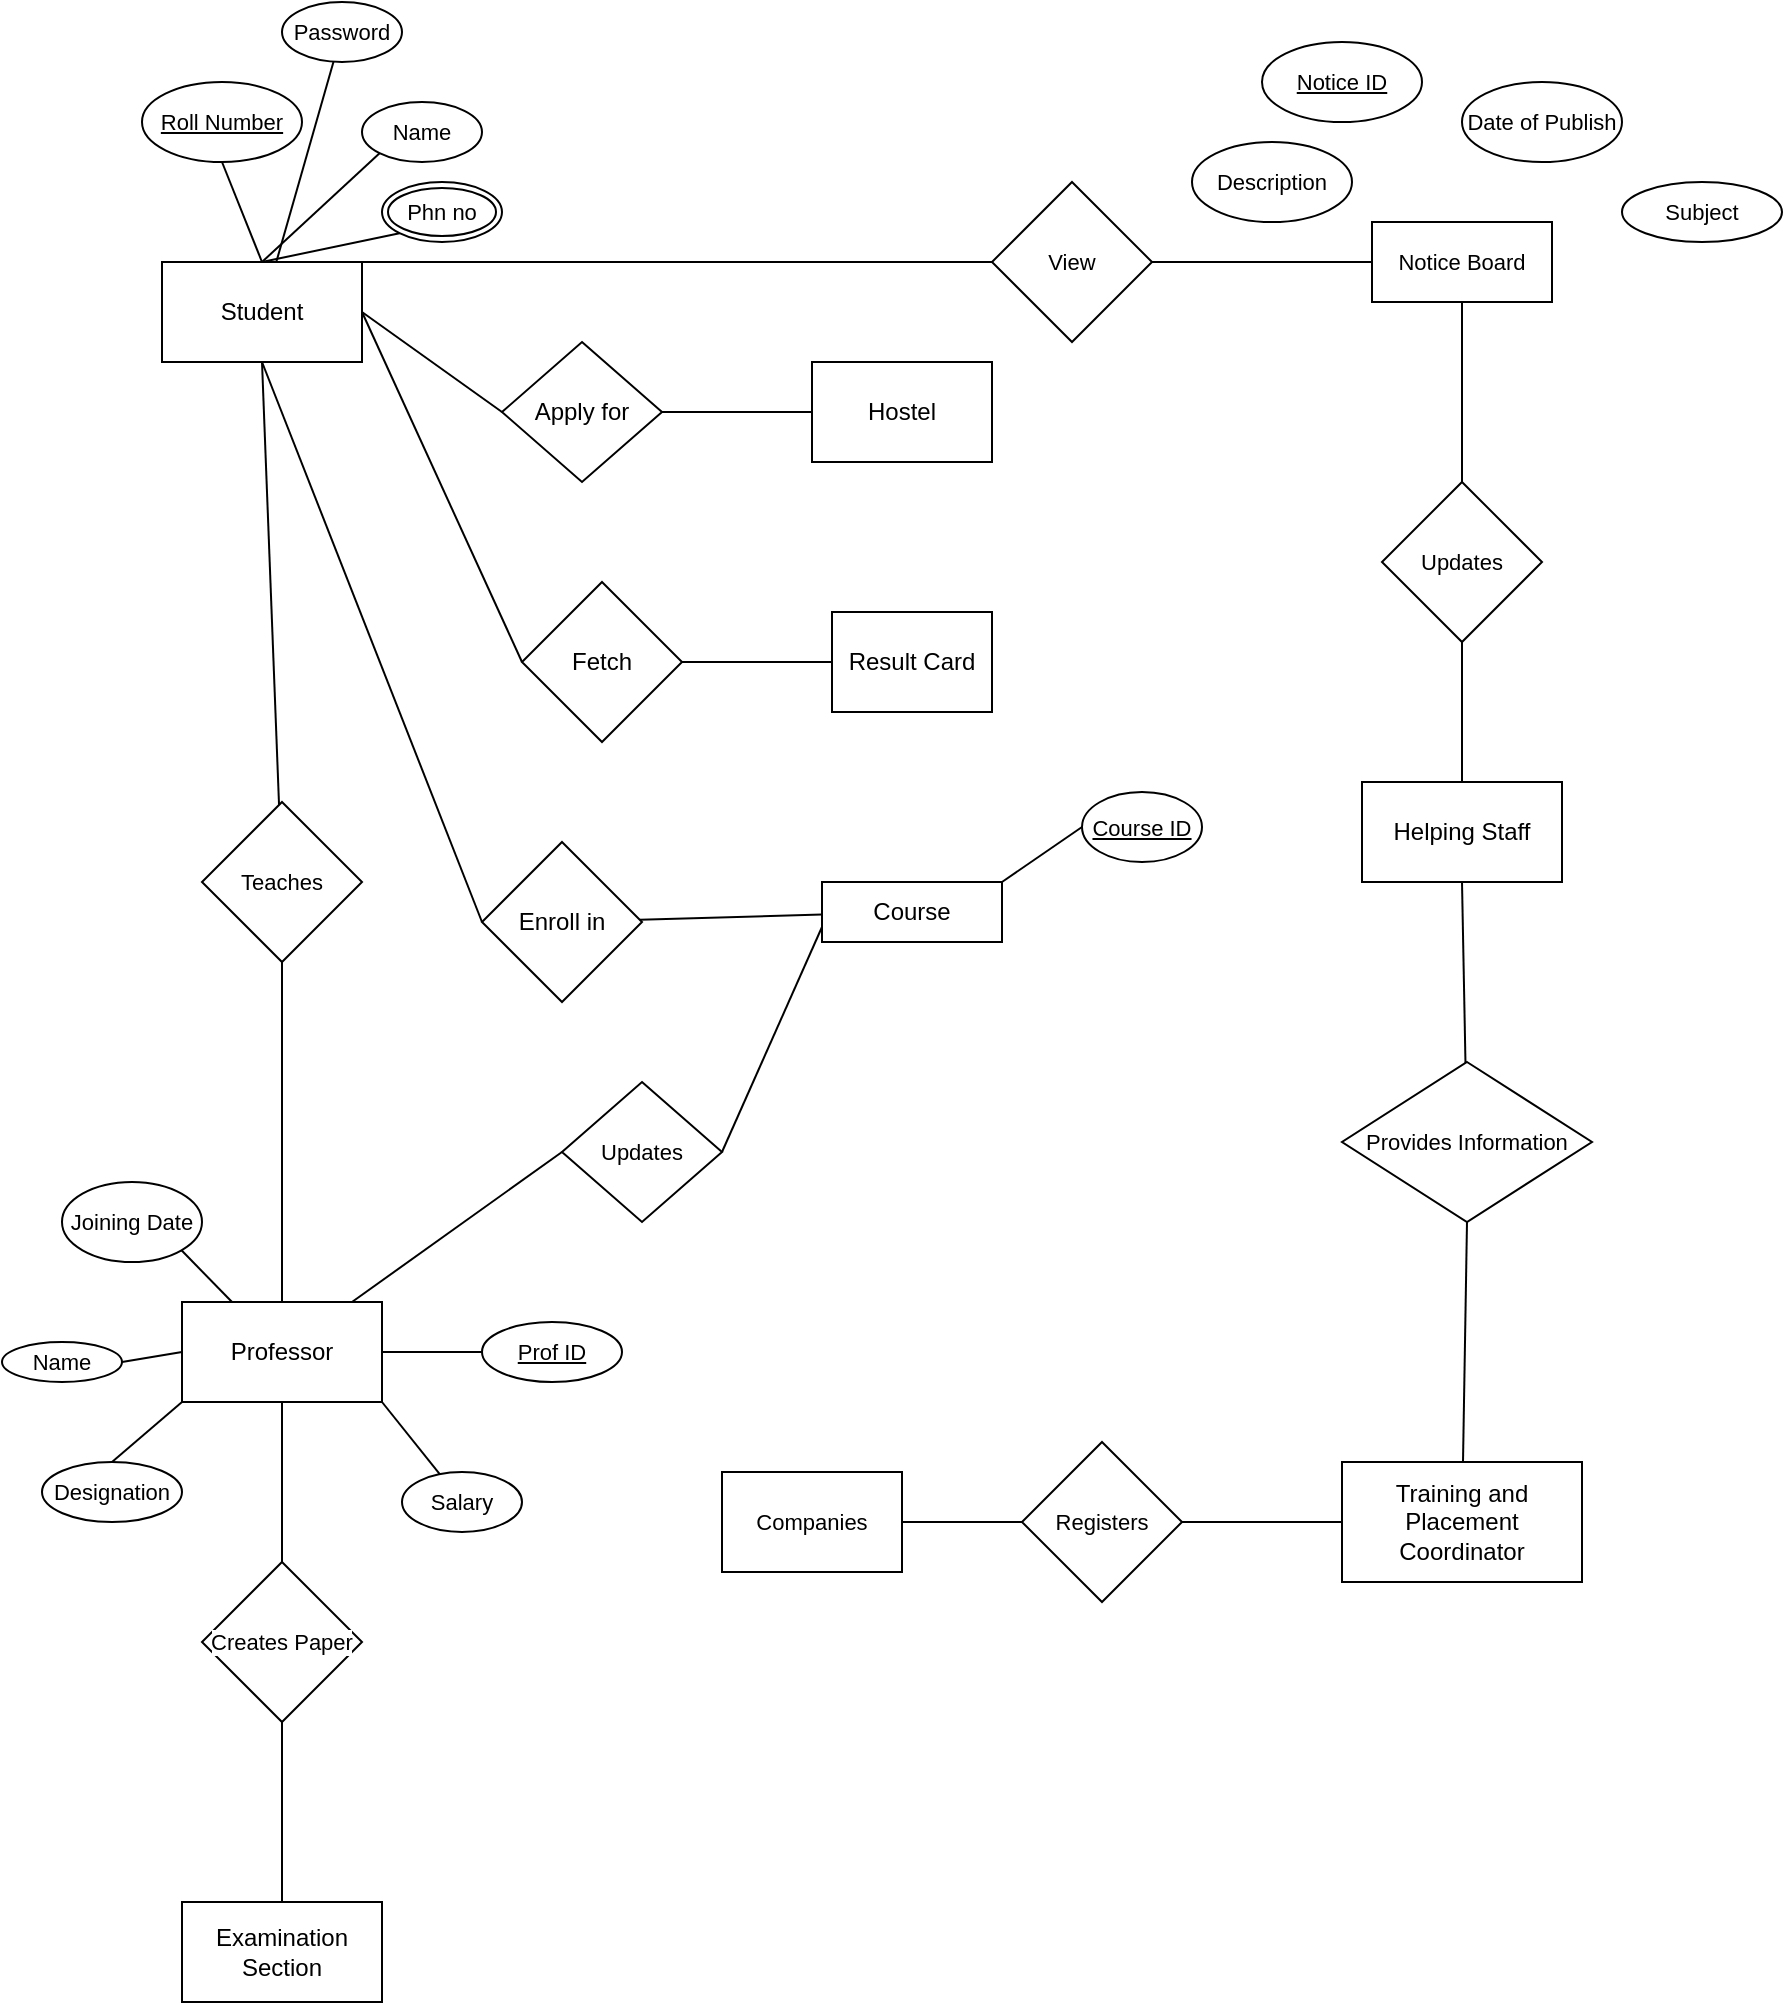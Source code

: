 <mxfile version="24.2.1" type="github">
  <diagram id="R2lEEEUBdFMjLlhIrx00" name="Page-1">
    <mxGraphModel dx="2350" dy="1994" grid="1" gridSize="10" guides="1" tooltips="1" connect="1" arrows="1" fold="1" page="1" pageScale="1" pageWidth="850" pageHeight="1100" math="0" shadow="0" extFonts="Permanent Marker^https://fonts.googleapis.com/css?family=Permanent+Marker">
      <root>
        <mxCell id="0" />
        <mxCell id="1" parent="0" />
        <mxCell id="8Gjf8t7oj8j_AWwgMj1q-14" style="rounded=0;orthogonalLoop=1;jettySize=auto;html=1;exitX=1;exitY=0.5;exitDx=0;exitDy=0;entryX=0;entryY=0.5;entryDx=0;entryDy=0;endArrow=none;endFill=0;" edge="1" parent="1" source="8Gjf8t7oj8j_AWwgMj1q-1" target="8Gjf8t7oj8j_AWwgMj1q-9">
          <mxGeometry relative="1" as="geometry" />
        </mxCell>
        <mxCell id="8Gjf8t7oj8j_AWwgMj1q-16" style="edgeStyle=none;rounded=0;orthogonalLoop=1;jettySize=auto;html=1;exitX=1;exitY=0.5;exitDx=0;exitDy=0;entryX=0;entryY=0.5;entryDx=0;entryDy=0;strokeColor=default;align=center;verticalAlign=middle;fontFamily=Helvetica;fontSize=11;fontColor=default;labelBackgroundColor=default;endArrow=none;endFill=0;" edge="1" parent="1" source="8Gjf8t7oj8j_AWwgMj1q-1" target="8Gjf8t7oj8j_AWwgMj1q-12">
          <mxGeometry relative="1" as="geometry" />
        </mxCell>
        <mxCell id="8Gjf8t7oj8j_AWwgMj1q-18" style="edgeStyle=none;rounded=0;orthogonalLoop=1;jettySize=auto;html=1;exitX=0.5;exitY=1;exitDx=0;exitDy=0;strokeColor=default;align=center;verticalAlign=middle;fontFamily=Helvetica;fontSize=11;fontColor=default;labelBackgroundColor=default;endArrow=none;endFill=0;entryX=0;entryY=0.5;entryDx=0;entryDy=0;" edge="1" parent="1" source="8Gjf8t7oj8j_AWwgMj1q-1" target="8Gjf8t7oj8j_AWwgMj1q-13">
          <mxGeometry relative="1" as="geometry" />
        </mxCell>
        <mxCell id="8Gjf8t7oj8j_AWwgMj1q-52" value="" style="edgeStyle=none;rounded=0;orthogonalLoop=1;jettySize=auto;html=1;strokeColor=default;align=center;verticalAlign=middle;fontFamily=Helvetica;fontSize=11;fontColor=default;labelBackgroundColor=default;endArrow=none;endFill=0;" edge="1" parent="1" source="8Gjf8t7oj8j_AWwgMj1q-1" target="8Gjf8t7oj8j_AWwgMj1q-47">
          <mxGeometry relative="1" as="geometry" />
        </mxCell>
        <mxCell id="8Gjf8t7oj8j_AWwgMj1q-1" value="Student" style="rounded=0;whiteSpace=wrap;html=1;" vertex="1" parent="1">
          <mxGeometry x="30" y="30" width="100" height="50" as="geometry" />
        </mxCell>
        <mxCell id="8Gjf8t7oj8j_AWwgMj1q-21" value="" style="edgeStyle=none;rounded=0;orthogonalLoop=1;jettySize=auto;html=1;strokeColor=default;align=center;verticalAlign=middle;fontFamily=Helvetica;fontSize=11;fontColor=default;labelBackgroundColor=default;endArrow=none;endFill=0;" edge="1" parent="1" source="8Gjf8t7oj8j_AWwgMj1q-2" target="8Gjf8t7oj8j_AWwgMj1q-20">
          <mxGeometry relative="1" as="geometry" />
        </mxCell>
        <mxCell id="8Gjf8t7oj8j_AWwgMj1q-24" style="edgeStyle=none;rounded=0;orthogonalLoop=1;jettySize=auto;html=1;entryX=0;entryY=0.5;entryDx=0;entryDy=0;strokeColor=default;align=center;verticalAlign=middle;fontFamily=Helvetica;fontSize=11;fontColor=default;labelBackgroundColor=default;endArrow=none;endFill=0;" edge="1" parent="1" source="8Gjf8t7oj8j_AWwgMj1q-2" target="8Gjf8t7oj8j_AWwgMj1q-23">
          <mxGeometry relative="1" as="geometry" />
        </mxCell>
        <mxCell id="8Gjf8t7oj8j_AWwgMj1q-38" style="edgeStyle=none;rounded=0;orthogonalLoop=1;jettySize=auto;html=1;exitX=0.5;exitY=1;exitDx=0;exitDy=0;entryX=0.5;entryY=0;entryDx=0;entryDy=0;strokeColor=default;align=center;verticalAlign=middle;fontFamily=Helvetica;fontSize=11;fontColor=default;labelBackgroundColor=default;endArrow=none;endFill=0;" edge="1" parent="1" source="8Gjf8t7oj8j_AWwgMj1q-2" target="8Gjf8t7oj8j_AWwgMj1q-28">
          <mxGeometry relative="1" as="geometry" />
        </mxCell>
        <mxCell id="8Gjf8t7oj8j_AWwgMj1q-67" style="edgeStyle=none;rounded=0;orthogonalLoop=1;jettySize=auto;html=1;exitX=1;exitY=1;exitDx=0;exitDy=0;strokeColor=default;align=center;verticalAlign=middle;fontFamily=Helvetica;fontSize=11;fontColor=default;labelBackgroundColor=default;endArrow=none;endFill=0;" edge="1" parent="1" source="8Gjf8t7oj8j_AWwgMj1q-2" target="8Gjf8t7oj8j_AWwgMj1q-63">
          <mxGeometry relative="1" as="geometry" />
        </mxCell>
        <mxCell id="8Gjf8t7oj8j_AWwgMj1q-68" style="edgeStyle=none;rounded=0;orthogonalLoop=1;jettySize=auto;html=1;exitX=0;exitY=1;exitDx=0;exitDy=0;entryX=0.5;entryY=0;entryDx=0;entryDy=0;strokeColor=default;align=center;verticalAlign=middle;fontFamily=Helvetica;fontSize=11;fontColor=default;labelBackgroundColor=default;endArrow=none;endFill=0;" edge="1" parent="1" source="8Gjf8t7oj8j_AWwgMj1q-2" target="8Gjf8t7oj8j_AWwgMj1q-64">
          <mxGeometry relative="1" as="geometry" />
        </mxCell>
        <mxCell id="8Gjf8t7oj8j_AWwgMj1q-69" style="edgeStyle=none;rounded=0;orthogonalLoop=1;jettySize=auto;html=1;exitX=0;exitY=0.5;exitDx=0;exitDy=0;entryX=1;entryY=0.5;entryDx=0;entryDy=0;strokeColor=default;align=center;verticalAlign=middle;fontFamily=Helvetica;fontSize=11;fontColor=default;labelBackgroundColor=default;endArrow=none;endFill=0;" edge="1" parent="1" source="8Gjf8t7oj8j_AWwgMj1q-2" target="8Gjf8t7oj8j_AWwgMj1q-62">
          <mxGeometry relative="1" as="geometry" />
        </mxCell>
        <mxCell id="8Gjf8t7oj8j_AWwgMj1q-2" value="Professor&lt;span style=&quot;color: rgba(0, 0, 0, 0); font-family: monospace; font-size: 0px; text-align: start; text-wrap: nowrap;&quot;&gt;%3CmxGraphModel%3E%3Croot%3E%3CmxCell%20id%3D%220%22%2F%3E%3CmxCell%20id%3D%221%22%20parent%3D%220%22%2F%3E%3CmxCell%20id%3D%222%22%20value%3D%22Student%22%20style%3D%22rounded%3D0%3BwhiteSpace%3Dwrap%3Bhtml%3D1%3B%22%20vertex%3D%221%22%20parent%3D%221%22%3E%3CmxGeometry%20x%3D%22150%22%20y%3D%2290%22%20width%3D%22100%22%20height%3D%2250%22%20as%3D%22geometry%22%2F%3E%3C%2FmxCell%3E%3C%2Froot%3E%3C%2FmxGraphModel%3E&lt;/span&gt;" style="rounded=0;whiteSpace=wrap;html=1;" vertex="1" parent="1">
          <mxGeometry x="40" y="550" width="100" height="50" as="geometry" />
        </mxCell>
        <mxCell id="8Gjf8t7oj8j_AWwgMj1q-3" value="Examination Section" style="rounded=0;whiteSpace=wrap;html=1;" vertex="1" parent="1">
          <mxGeometry x="40" y="850" width="100" height="50" as="geometry" />
        </mxCell>
        <mxCell id="8Gjf8t7oj8j_AWwgMj1q-33" value="" style="edgeStyle=none;rounded=0;orthogonalLoop=1;jettySize=auto;html=1;strokeColor=default;align=center;verticalAlign=middle;fontFamily=Helvetica;fontSize=11;fontColor=default;labelBackgroundColor=default;endArrow=none;endFill=0;" edge="1" parent="1" source="8Gjf8t7oj8j_AWwgMj1q-5" target="8Gjf8t7oj8j_AWwgMj1q-32">
          <mxGeometry relative="1" as="geometry" />
        </mxCell>
        <mxCell id="8Gjf8t7oj8j_AWwgMj1q-5" value="Helping Staff" style="rounded=0;whiteSpace=wrap;html=1;" vertex="1" parent="1">
          <mxGeometry x="630" y="290" width="100" height="50" as="geometry" />
        </mxCell>
        <mxCell id="8Gjf8t7oj8j_AWwgMj1q-72" style="edgeStyle=none;rounded=0;orthogonalLoop=1;jettySize=auto;html=1;exitX=1;exitY=0;exitDx=0;exitDy=0;entryX=0;entryY=0.5;entryDx=0;entryDy=0;strokeColor=default;align=center;verticalAlign=middle;fontFamily=Helvetica;fontSize=11;fontColor=default;labelBackgroundColor=default;endArrow=none;endFill=0;" edge="1" parent="1" source="8Gjf8t7oj8j_AWwgMj1q-6" target="8Gjf8t7oj8j_AWwgMj1q-71">
          <mxGeometry relative="1" as="geometry" />
        </mxCell>
        <mxCell id="8Gjf8t7oj8j_AWwgMj1q-6" value="Course" style="rounded=0;whiteSpace=wrap;html=1;" vertex="1" parent="1">
          <mxGeometry x="360" y="340" width="90" height="30" as="geometry" />
        </mxCell>
        <mxCell id="8Gjf8t7oj8j_AWwgMj1q-7" value="Result Card" style="rounded=0;whiteSpace=wrap;html=1;" vertex="1" parent="1">
          <mxGeometry x="365" y="205" width="80" height="50" as="geometry" />
        </mxCell>
        <mxCell id="8Gjf8t7oj8j_AWwgMj1q-8" value="Hostel" style="rounded=0;whiteSpace=wrap;html=1;" vertex="1" parent="1">
          <mxGeometry x="355" y="80" width="90" height="50" as="geometry" />
        </mxCell>
        <mxCell id="8Gjf8t7oj8j_AWwgMj1q-15" style="edgeStyle=none;rounded=0;orthogonalLoop=1;jettySize=auto;html=1;exitX=1;exitY=0.5;exitDx=0;exitDy=0;entryX=0;entryY=0.5;entryDx=0;entryDy=0;strokeColor=default;align=center;verticalAlign=middle;fontFamily=Helvetica;fontSize=11;fontColor=default;labelBackgroundColor=default;endArrow=none;endFill=0;" edge="1" parent="1" source="8Gjf8t7oj8j_AWwgMj1q-9" target="8Gjf8t7oj8j_AWwgMj1q-8">
          <mxGeometry relative="1" as="geometry" />
        </mxCell>
        <mxCell id="8Gjf8t7oj8j_AWwgMj1q-9" value="Apply for" style="rhombus;whiteSpace=wrap;html=1;" vertex="1" parent="1">
          <mxGeometry x="200" y="70" width="80" height="70" as="geometry" />
        </mxCell>
        <mxCell id="8Gjf8t7oj8j_AWwgMj1q-29" style="edgeStyle=none;rounded=0;orthogonalLoop=1;jettySize=auto;html=1;exitX=0;exitY=0.5;exitDx=0;exitDy=0;strokeColor=default;align=center;verticalAlign=middle;fontFamily=Helvetica;fontSize=11;fontColor=default;labelBackgroundColor=default;endArrow=none;endFill=0;" edge="1" parent="1" source="8Gjf8t7oj8j_AWwgMj1q-10" target="8Gjf8t7oj8j_AWwgMj1q-27">
          <mxGeometry relative="1" as="geometry" />
        </mxCell>
        <mxCell id="8Gjf8t7oj8j_AWwgMj1q-36" style="edgeStyle=none;rounded=0;orthogonalLoop=1;jettySize=auto;html=1;entryX=0.5;entryY=1;entryDx=0;entryDy=0;strokeColor=default;align=center;verticalAlign=middle;fontFamily=Helvetica;fontSize=11;fontColor=default;labelBackgroundColor=default;endArrow=none;endFill=0;" edge="1" parent="1" source="8Gjf8t7oj8j_AWwgMj1q-10" target="8Gjf8t7oj8j_AWwgMj1q-35">
          <mxGeometry relative="1" as="geometry" />
        </mxCell>
        <mxCell id="8Gjf8t7oj8j_AWwgMj1q-10" value="Training and Placement Coordinator" style="rounded=0;whiteSpace=wrap;html=1;" vertex="1" parent="1">
          <mxGeometry x="620" y="630" width="120" height="60" as="geometry" />
        </mxCell>
        <mxCell id="8Gjf8t7oj8j_AWwgMj1q-17" style="edgeStyle=none;rounded=0;orthogonalLoop=1;jettySize=auto;html=1;exitX=1;exitY=0.5;exitDx=0;exitDy=0;strokeColor=default;align=center;verticalAlign=middle;fontFamily=Helvetica;fontSize=11;fontColor=default;labelBackgroundColor=default;endArrow=none;endFill=0;" edge="1" parent="1" source="8Gjf8t7oj8j_AWwgMj1q-12" target="8Gjf8t7oj8j_AWwgMj1q-7">
          <mxGeometry relative="1" as="geometry" />
        </mxCell>
        <mxCell id="8Gjf8t7oj8j_AWwgMj1q-12" value="Fetch" style="rhombus;whiteSpace=wrap;html=1;" vertex="1" parent="1">
          <mxGeometry x="210" y="190" width="80" height="80" as="geometry" />
        </mxCell>
        <mxCell id="8Gjf8t7oj8j_AWwgMj1q-19" value="" style="edgeStyle=none;rounded=0;orthogonalLoop=1;jettySize=auto;html=1;strokeColor=default;align=center;verticalAlign=middle;fontFamily=Helvetica;fontSize=11;fontColor=default;labelBackgroundColor=default;endArrow=none;endFill=0;" edge="1" parent="1" source="8Gjf8t7oj8j_AWwgMj1q-13" target="8Gjf8t7oj8j_AWwgMj1q-6">
          <mxGeometry relative="1" as="geometry" />
        </mxCell>
        <mxCell id="8Gjf8t7oj8j_AWwgMj1q-13" value="Enroll in" style="rhombus;whiteSpace=wrap;html=1;" vertex="1" parent="1">
          <mxGeometry x="190" y="320" width="80" height="80" as="geometry" />
        </mxCell>
        <mxCell id="8Gjf8t7oj8j_AWwgMj1q-22" style="edgeStyle=none;rounded=0;orthogonalLoop=1;jettySize=auto;html=1;strokeColor=default;align=center;verticalAlign=middle;fontFamily=Helvetica;fontSize=11;fontColor=default;labelBackgroundColor=default;endArrow=none;endFill=0;entryX=0.5;entryY=1;entryDx=0;entryDy=0;" edge="1" parent="1" source="8Gjf8t7oj8j_AWwgMj1q-20" target="8Gjf8t7oj8j_AWwgMj1q-1">
          <mxGeometry relative="1" as="geometry">
            <mxPoint x="90" y="270" as="targetPoint" />
          </mxGeometry>
        </mxCell>
        <mxCell id="8Gjf8t7oj8j_AWwgMj1q-20" value="Teaches" style="rhombus;whiteSpace=wrap;html=1;fontFamily=Helvetica;fontSize=11;fontColor=default;labelBackgroundColor=default;" vertex="1" parent="1">
          <mxGeometry x="50" y="300" width="80" height="80" as="geometry" />
        </mxCell>
        <mxCell id="8Gjf8t7oj8j_AWwgMj1q-25" style="edgeStyle=none;rounded=0;orthogonalLoop=1;jettySize=auto;html=1;exitX=1;exitY=0.5;exitDx=0;exitDy=0;entryX=0;entryY=0.75;entryDx=0;entryDy=0;strokeColor=default;align=center;verticalAlign=middle;fontFamily=Helvetica;fontSize=11;fontColor=default;labelBackgroundColor=default;endArrow=none;endFill=0;" edge="1" parent="1" source="8Gjf8t7oj8j_AWwgMj1q-23" target="8Gjf8t7oj8j_AWwgMj1q-6">
          <mxGeometry relative="1" as="geometry" />
        </mxCell>
        <mxCell id="8Gjf8t7oj8j_AWwgMj1q-23" value="Updates" style="rhombus;whiteSpace=wrap;html=1;fontFamily=Helvetica;fontSize=11;fontColor=default;labelBackgroundColor=default;" vertex="1" parent="1">
          <mxGeometry x="230" y="440" width="80" height="70" as="geometry" />
        </mxCell>
        <mxCell id="8Gjf8t7oj8j_AWwgMj1q-26" value="Companies" style="rounded=0;whiteSpace=wrap;html=1;fontFamily=Helvetica;fontSize=11;fontColor=default;labelBackgroundColor=default;" vertex="1" parent="1">
          <mxGeometry x="310" y="635" width="90" height="50" as="geometry" />
        </mxCell>
        <mxCell id="8Gjf8t7oj8j_AWwgMj1q-30" value="" style="edgeStyle=none;rounded=0;orthogonalLoop=1;jettySize=auto;html=1;strokeColor=default;align=center;verticalAlign=middle;fontFamily=Helvetica;fontSize=11;fontColor=default;labelBackgroundColor=default;endArrow=none;endFill=0;" edge="1" parent="1" source="8Gjf8t7oj8j_AWwgMj1q-27" target="8Gjf8t7oj8j_AWwgMj1q-26">
          <mxGeometry relative="1" as="geometry" />
        </mxCell>
        <mxCell id="8Gjf8t7oj8j_AWwgMj1q-27" value="Registers" style="rhombus;whiteSpace=wrap;html=1;fontFamily=Helvetica;fontSize=11;fontColor=default;labelBackgroundColor=default;" vertex="1" parent="1">
          <mxGeometry x="460" y="620" width="80" height="80" as="geometry" />
        </mxCell>
        <mxCell id="8Gjf8t7oj8j_AWwgMj1q-39" value="" style="edgeStyle=none;rounded=0;orthogonalLoop=1;jettySize=auto;html=1;strokeColor=default;align=center;verticalAlign=middle;fontFamily=Helvetica;fontSize=11;fontColor=default;labelBackgroundColor=default;endArrow=none;endFill=0;" edge="1" parent="1" source="8Gjf8t7oj8j_AWwgMj1q-28" target="8Gjf8t7oj8j_AWwgMj1q-3">
          <mxGeometry relative="1" as="geometry" />
        </mxCell>
        <mxCell id="8Gjf8t7oj8j_AWwgMj1q-28" value="Creates Paper" style="rhombus;whiteSpace=wrap;html=1;fontFamily=Helvetica;fontSize=11;fontColor=default;labelBackgroundColor=default;" vertex="1" parent="1">
          <mxGeometry x="50" y="680" width="80" height="80" as="geometry" />
        </mxCell>
        <mxCell id="8Gjf8t7oj8j_AWwgMj1q-41" value="" style="edgeStyle=none;rounded=0;orthogonalLoop=1;jettySize=auto;html=1;strokeColor=default;align=center;verticalAlign=middle;fontFamily=Helvetica;fontSize=11;fontColor=default;labelBackgroundColor=default;endArrow=none;endFill=0;" edge="1" parent="1" source="8Gjf8t7oj8j_AWwgMj1q-31" target="8Gjf8t7oj8j_AWwgMj1q-40">
          <mxGeometry relative="1" as="geometry" />
        </mxCell>
        <mxCell id="8Gjf8t7oj8j_AWwgMj1q-31" value="Notice Board" style="rounded=0;whiteSpace=wrap;html=1;fontFamily=Helvetica;fontSize=11;fontColor=default;labelBackgroundColor=default;" vertex="1" parent="1">
          <mxGeometry x="635" y="10" width="90" height="40" as="geometry" />
        </mxCell>
        <mxCell id="8Gjf8t7oj8j_AWwgMj1q-34" value="" style="edgeStyle=none;rounded=0;orthogonalLoop=1;jettySize=auto;html=1;strokeColor=default;align=center;verticalAlign=middle;fontFamily=Helvetica;fontSize=11;fontColor=default;labelBackgroundColor=default;endArrow=none;endFill=0;" edge="1" parent="1" source="8Gjf8t7oj8j_AWwgMj1q-32" target="8Gjf8t7oj8j_AWwgMj1q-31">
          <mxGeometry relative="1" as="geometry" />
        </mxCell>
        <mxCell id="8Gjf8t7oj8j_AWwgMj1q-32" value="Updates" style="rhombus;whiteSpace=wrap;html=1;fontFamily=Helvetica;fontSize=11;fontColor=default;labelBackgroundColor=default;" vertex="1" parent="1">
          <mxGeometry x="640" y="140" width="80" height="80" as="geometry" />
        </mxCell>
        <mxCell id="8Gjf8t7oj8j_AWwgMj1q-37" style="edgeStyle=none;rounded=0;orthogonalLoop=1;jettySize=auto;html=1;entryX=0.5;entryY=1;entryDx=0;entryDy=0;strokeColor=default;align=center;verticalAlign=middle;fontFamily=Helvetica;fontSize=11;fontColor=default;labelBackgroundColor=default;endArrow=none;endFill=0;" edge="1" parent="1" source="8Gjf8t7oj8j_AWwgMj1q-35" target="8Gjf8t7oj8j_AWwgMj1q-5">
          <mxGeometry relative="1" as="geometry" />
        </mxCell>
        <mxCell id="8Gjf8t7oj8j_AWwgMj1q-35" value="Provides Information" style="rhombus;whiteSpace=wrap;html=1;fontFamily=Helvetica;fontSize=11;fontColor=default;labelBackgroundColor=default;" vertex="1" parent="1">
          <mxGeometry x="620" y="430" width="125" height="80" as="geometry" />
        </mxCell>
        <mxCell id="8Gjf8t7oj8j_AWwgMj1q-42" style="edgeStyle=none;rounded=0;orthogonalLoop=1;jettySize=auto;html=1;entryX=0.75;entryY=0;entryDx=0;entryDy=0;strokeColor=default;align=center;verticalAlign=middle;fontFamily=Helvetica;fontSize=11;fontColor=default;labelBackgroundColor=default;endArrow=none;endFill=0;" edge="1" parent="1" source="8Gjf8t7oj8j_AWwgMj1q-40" target="8Gjf8t7oj8j_AWwgMj1q-1">
          <mxGeometry relative="1" as="geometry" />
        </mxCell>
        <mxCell id="8Gjf8t7oj8j_AWwgMj1q-40" value="View" style="rhombus;whiteSpace=wrap;html=1;fontFamily=Helvetica;fontSize=11;fontColor=default;labelBackgroundColor=default;" vertex="1" parent="1">
          <mxGeometry x="445" y="-10" width="80" height="80" as="geometry" />
        </mxCell>
        <mxCell id="8Gjf8t7oj8j_AWwgMj1q-53" style="edgeStyle=none;rounded=0;orthogonalLoop=1;jettySize=auto;html=1;exitX=0.5;exitY=1;exitDx=0;exitDy=0;entryX=0.5;entryY=0;entryDx=0;entryDy=0;strokeColor=default;align=center;verticalAlign=middle;fontFamily=Helvetica;fontSize=11;fontColor=default;labelBackgroundColor=default;endArrow=none;endFill=0;" edge="1" parent="1" source="8Gjf8t7oj8j_AWwgMj1q-45" target="8Gjf8t7oj8j_AWwgMj1q-1">
          <mxGeometry relative="1" as="geometry" />
        </mxCell>
        <mxCell id="8Gjf8t7oj8j_AWwgMj1q-45" value="Roll Number" style="ellipse;whiteSpace=wrap;html=1;align=center;fontStyle=4;fontFamily=Helvetica;fontSize=11;fontColor=default;labelBackgroundColor=default;" vertex="1" parent="1">
          <mxGeometry x="20" y="-60" width="80" height="40" as="geometry" />
        </mxCell>
        <mxCell id="8Gjf8t7oj8j_AWwgMj1q-54" style="edgeStyle=none;rounded=0;orthogonalLoop=1;jettySize=auto;html=1;exitX=0;exitY=1;exitDx=0;exitDy=0;strokeColor=default;align=center;verticalAlign=middle;fontFamily=Helvetica;fontSize=11;fontColor=default;labelBackgroundColor=default;endArrow=none;endFill=0;entryX=0.5;entryY=0;entryDx=0;entryDy=0;" edge="1" parent="1" source="8Gjf8t7oj8j_AWwgMj1q-46" target="8Gjf8t7oj8j_AWwgMj1q-1">
          <mxGeometry relative="1" as="geometry">
            <mxPoint x="90" y="20" as="targetPoint" />
          </mxGeometry>
        </mxCell>
        <mxCell id="8Gjf8t7oj8j_AWwgMj1q-46" value="Name&lt;span style=&quot;color: rgba(0, 0, 0, 0); font-family: monospace; font-size: 0px; text-align: start; text-wrap: nowrap; background-color: rgb(251, 251, 251);&quot;&gt;%3CmxGraphModel%3E%3Croot%3E%3CmxCell%20id%3D%220%22%2F%3E%3CmxCell%20id%3D%221%22%20parent%3D%220%22%2F%3E%3CmxCell%20id%3D%222%22%20value%3D%22Professor%26lt%3Bspan%20style%3D%26quot%3Bcolor%3A%20rgba(0%2C%200%2C%200%2C%200)%3B%20font-family%3A%20monospace%3B%20font-size%3A%200px%3B%20text-align%3A%20start%3B%20text-wrap%3A%20nowrap%3B%26quot%3B%26gt%3B%253CmxGraphModel%253E%253Croot%253E%253CmxCell%2520id%253D%25220%2522%252F%253E%253CmxCell%2520id%253D%25221%2522%2520parent%253D%25220%2522%252F%253E%253CmxCell%2520id%253D%25222%2522%2520value%253D%2522Student%2522%2520style%253D%2522rounded%253D0%253BwhiteSpace%253Dwrap%253Bhtml%253D1%253B%2522%2520vertex%253D%25221%2522%2520parent%253D%25221%2522%253E%253CmxGeometry%2520x%253D%2522150%2522%2520y%253D%252290%2522%2520width%253D%2522100%2522%2520height%253D%252250%2522%2520as%253D%2522geometry%2522%252F%253E%253C%252FmxCell%253E%253C%252Froot%253E%253C%252FmxGraphModel%253E%26lt%3B%2Fspan%26gt%3B%22%20style%3D%22rounded%3D0%3BwhiteSpace%3Dwrap%3Bhtml%3D1%3B%22%20vertex%3D%221%22%20parent%3D%221%22%3E%3CmxGeometry%20x%3D%22130%22%20y%3D%22430%22%20width%3D%22100%22%20height%3D%2250%22%20as%3D%22geometry%22%2F%3E%3C%2FmxCell%3E%3C%2Froot%3E%3C%2FmxGraphModel%3E&lt;/span&gt;" style="ellipse;whiteSpace=wrap;html=1;align=center;fontFamily=Helvetica;fontSize=11;fontColor=default;labelBackgroundColor=default;" vertex="1" parent="1">
          <mxGeometry x="130" y="-50" width="60" height="30" as="geometry" />
        </mxCell>
        <mxCell id="8Gjf8t7oj8j_AWwgMj1q-47" value="Password" style="ellipse;whiteSpace=wrap;html=1;align=center;fontFamily=Helvetica;fontSize=11;fontColor=default;labelBackgroundColor=default;" vertex="1" parent="1">
          <mxGeometry x="90" y="-100" width="60" height="30" as="geometry" />
        </mxCell>
        <mxCell id="8Gjf8t7oj8j_AWwgMj1q-55" style="edgeStyle=none;rounded=0;orthogonalLoop=1;jettySize=auto;html=1;exitX=0;exitY=1;exitDx=0;exitDy=0;strokeColor=default;align=center;verticalAlign=middle;fontFamily=Helvetica;fontSize=11;fontColor=default;labelBackgroundColor=default;endArrow=none;endFill=0;" edge="1" parent="1" source="8Gjf8t7oj8j_AWwgMj1q-48">
          <mxGeometry relative="1" as="geometry">
            <mxPoint x="80" y="30" as="targetPoint" />
          </mxGeometry>
        </mxCell>
        <mxCell id="8Gjf8t7oj8j_AWwgMj1q-48" value="Phn no" style="ellipse;shape=doubleEllipse;margin=3;whiteSpace=wrap;html=1;align=center;fontFamily=Helvetica;fontSize=11;fontColor=default;labelBackgroundColor=default;" vertex="1" parent="1">
          <mxGeometry x="140" y="-10" width="60" height="30" as="geometry" />
        </mxCell>
        <mxCell id="8Gjf8t7oj8j_AWwgMj1q-56" value="Notice ID" style="ellipse;whiteSpace=wrap;html=1;align=center;fontStyle=4;fontFamily=Helvetica;fontSize=11;fontColor=default;labelBackgroundColor=default;" vertex="1" parent="1">
          <mxGeometry x="580" y="-80" width="80" height="40" as="geometry" />
        </mxCell>
        <mxCell id="8Gjf8t7oj8j_AWwgMj1q-57" value="Date of Publish" style="ellipse;whiteSpace=wrap;html=1;align=center;fontFamily=Helvetica;fontSize=11;fontColor=default;labelBackgroundColor=default;" vertex="1" parent="1">
          <mxGeometry x="680" y="-60" width="80" height="40" as="geometry" />
        </mxCell>
        <mxCell id="8Gjf8t7oj8j_AWwgMj1q-59" value="Subject" style="ellipse;whiteSpace=wrap;html=1;align=center;fontFamily=Helvetica;fontSize=11;fontColor=default;labelBackgroundColor=default;" vertex="1" parent="1">
          <mxGeometry x="760" y="-10" width="80" height="30" as="geometry" />
        </mxCell>
        <mxCell id="8Gjf8t7oj8j_AWwgMj1q-60" value="Description" style="ellipse;whiteSpace=wrap;html=1;align=center;fontFamily=Helvetica;fontSize=11;fontColor=default;labelBackgroundColor=default;" vertex="1" parent="1">
          <mxGeometry x="545" y="-30" width="80" height="40" as="geometry" />
        </mxCell>
        <mxCell id="8Gjf8t7oj8j_AWwgMj1q-61" value="Prof ID" style="ellipse;whiteSpace=wrap;html=1;align=center;fontStyle=4;fontFamily=Helvetica;fontSize=11;fontColor=default;labelBackgroundColor=default;" vertex="1" parent="1">
          <mxGeometry x="190" y="560" width="70" height="30" as="geometry" />
        </mxCell>
        <mxCell id="8Gjf8t7oj8j_AWwgMj1q-62" value="Name" style="ellipse;whiteSpace=wrap;html=1;align=center;fontFamily=Helvetica;fontSize=11;fontColor=default;labelBackgroundColor=default;" vertex="1" parent="1">
          <mxGeometry x="-50" y="570" width="60" height="20" as="geometry" />
        </mxCell>
        <mxCell id="8Gjf8t7oj8j_AWwgMj1q-63" value="Salary" style="ellipse;whiteSpace=wrap;html=1;align=center;fontFamily=Helvetica;fontSize=11;fontColor=default;labelBackgroundColor=default;" vertex="1" parent="1">
          <mxGeometry x="150" y="635" width="60" height="30" as="geometry" />
        </mxCell>
        <mxCell id="8Gjf8t7oj8j_AWwgMj1q-64" value="Designation" style="ellipse;whiteSpace=wrap;html=1;align=center;fontFamily=Helvetica;fontSize=11;fontColor=default;labelBackgroundColor=default;" vertex="1" parent="1">
          <mxGeometry x="-30" y="630" width="70" height="30" as="geometry" />
        </mxCell>
        <mxCell id="8Gjf8t7oj8j_AWwgMj1q-70" style="edgeStyle=none;rounded=0;orthogonalLoop=1;jettySize=auto;html=1;exitX=1;exitY=1;exitDx=0;exitDy=0;entryX=0.25;entryY=0;entryDx=0;entryDy=0;strokeColor=default;align=center;verticalAlign=middle;fontFamily=Helvetica;fontSize=11;fontColor=default;labelBackgroundColor=default;endArrow=none;endFill=0;" edge="1" parent="1" source="8Gjf8t7oj8j_AWwgMj1q-65" target="8Gjf8t7oj8j_AWwgMj1q-2">
          <mxGeometry relative="1" as="geometry" />
        </mxCell>
        <mxCell id="8Gjf8t7oj8j_AWwgMj1q-65" value="Joining Date" style="ellipse;whiteSpace=wrap;html=1;align=center;fontFamily=Helvetica;fontSize=11;fontColor=default;labelBackgroundColor=default;" vertex="1" parent="1">
          <mxGeometry x="-20" y="490" width="70" height="40" as="geometry" />
        </mxCell>
        <mxCell id="8Gjf8t7oj8j_AWwgMj1q-66" style="edgeStyle=none;rounded=0;orthogonalLoop=1;jettySize=auto;html=1;exitX=0;exitY=0.5;exitDx=0;exitDy=0;strokeColor=default;align=center;verticalAlign=middle;fontFamily=Helvetica;fontSize=11;fontColor=default;labelBackgroundColor=default;endArrow=none;endFill=0;" edge="1" parent="1" source="8Gjf8t7oj8j_AWwgMj1q-61" target="8Gjf8t7oj8j_AWwgMj1q-2">
          <mxGeometry relative="1" as="geometry" />
        </mxCell>
        <mxCell id="8Gjf8t7oj8j_AWwgMj1q-71" value="Course ID" style="ellipse;whiteSpace=wrap;html=1;align=center;fontStyle=4;fontFamily=Helvetica;fontSize=11;fontColor=default;labelBackgroundColor=default;" vertex="1" parent="1">
          <mxGeometry x="490" y="295" width="60" height="35" as="geometry" />
        </mxCell>
      </root>
    </mxGraphModel>
  </diagram>
</mxfile>
